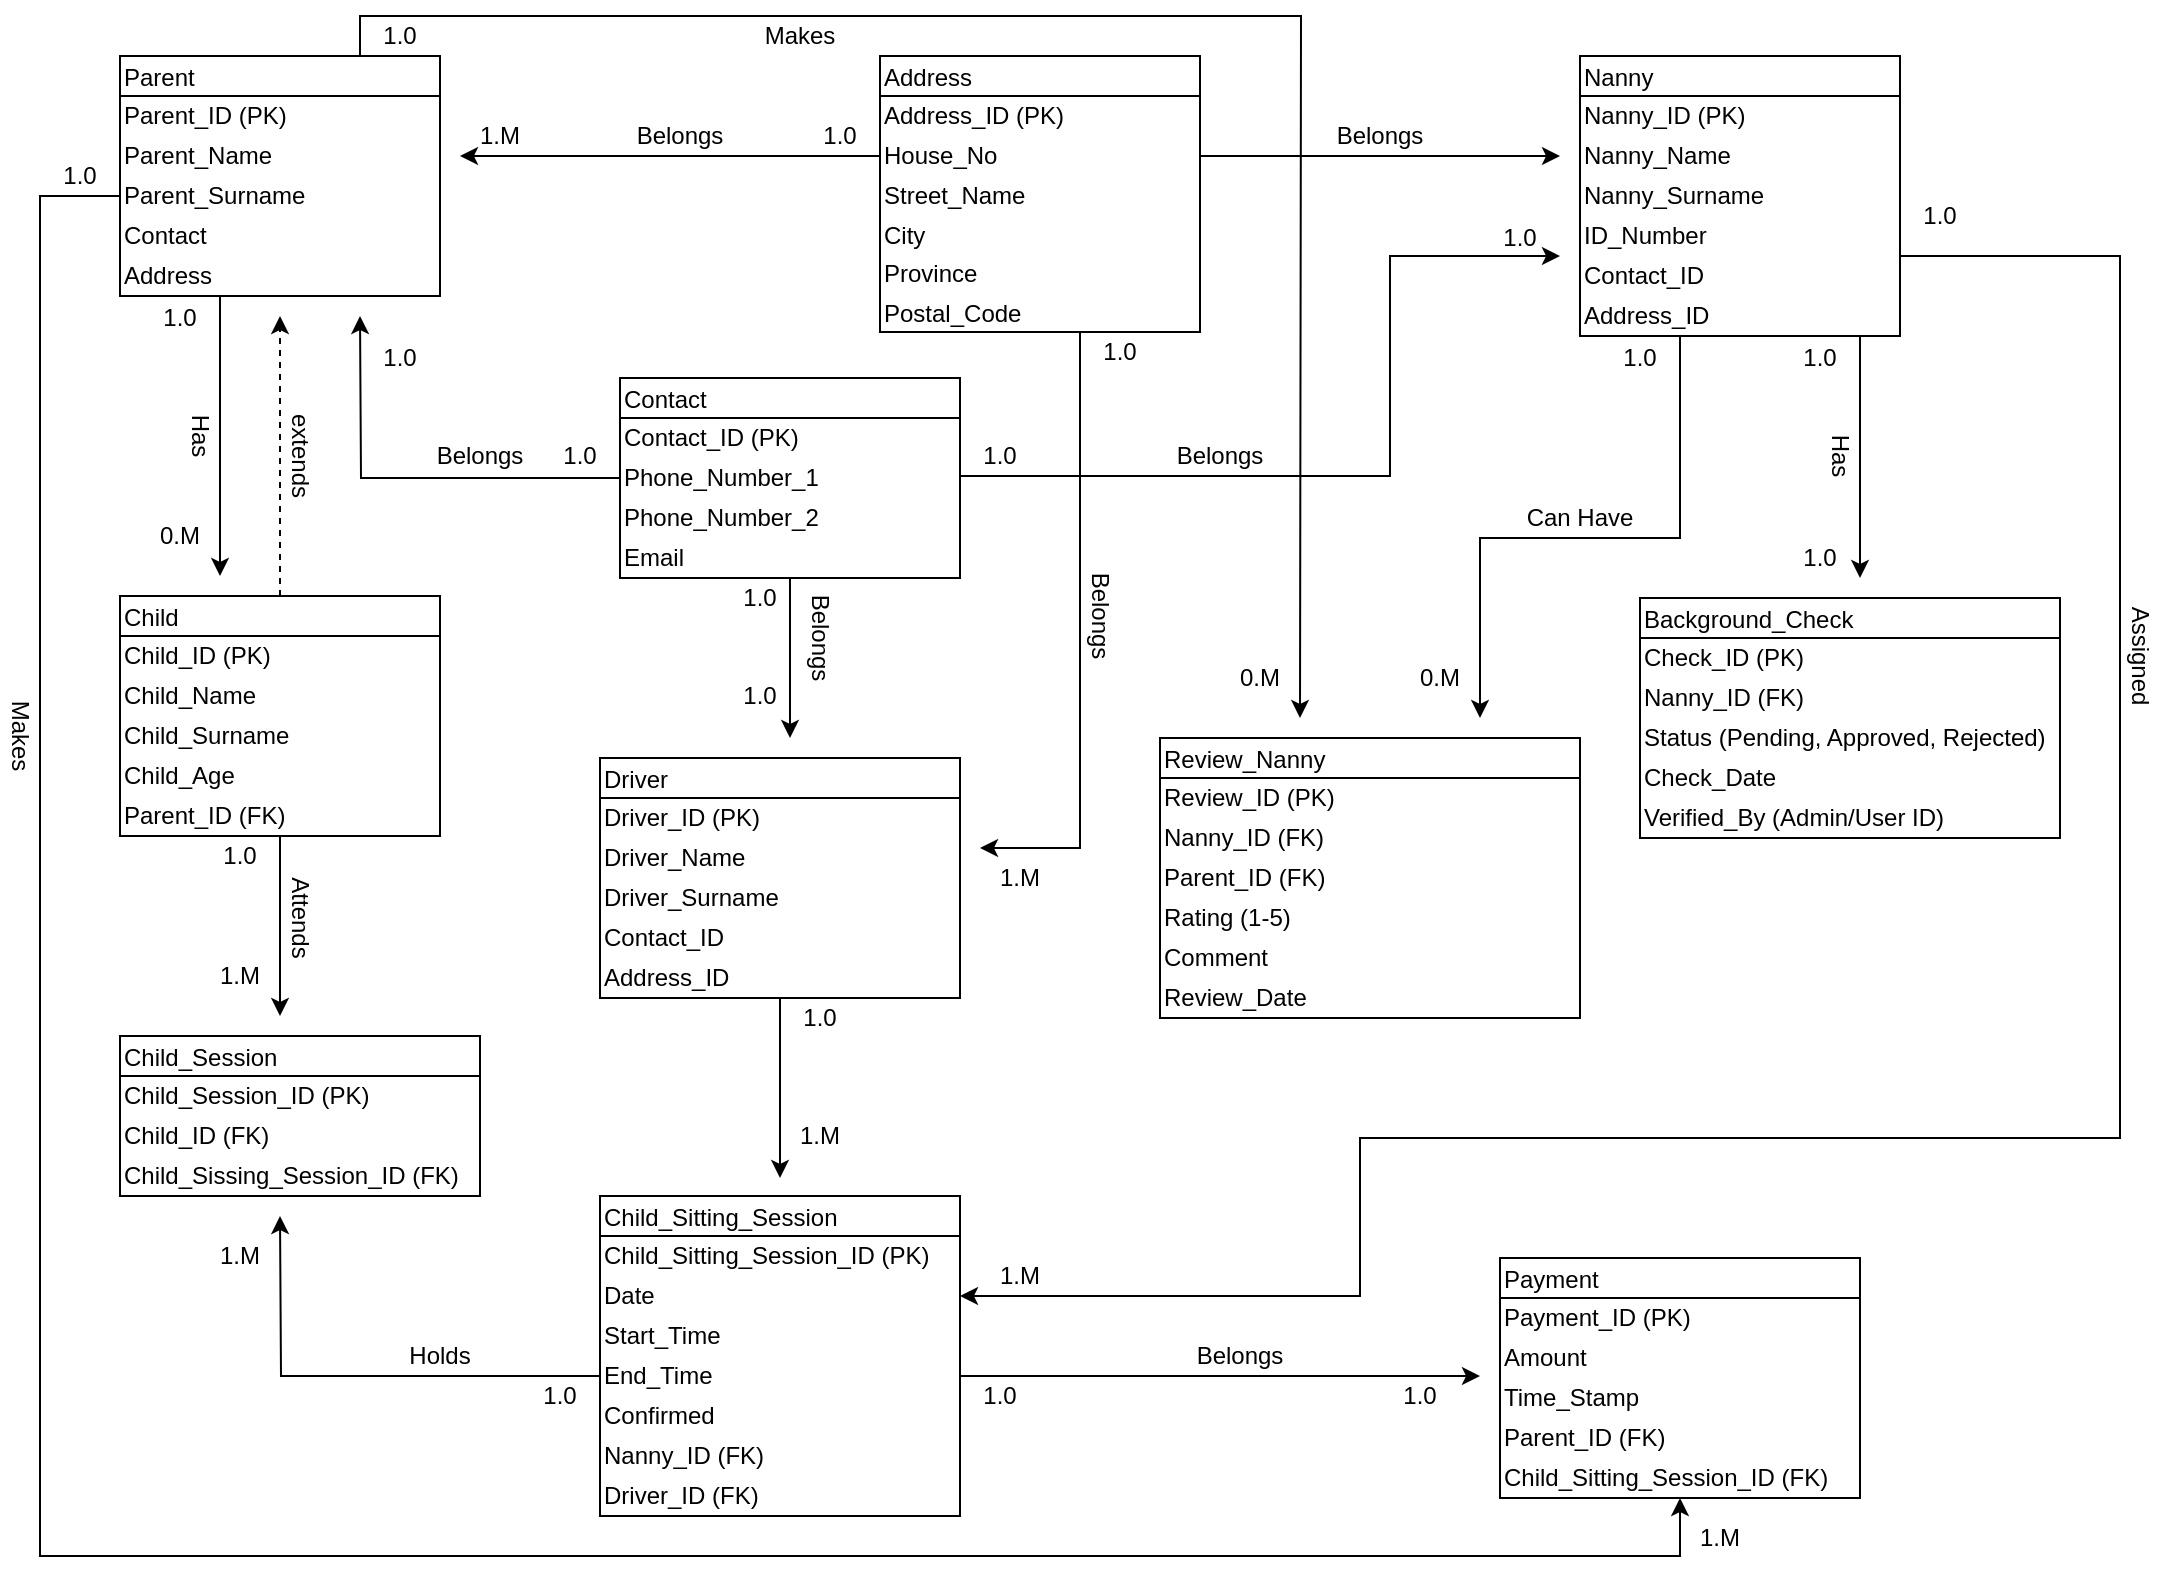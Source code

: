 <mxfile version="13.9.9" type="device"><diagram id="C5RBs43oDa-KdzZeNtuy" name="Page-1"><mxGraphModel dx="1570" dy="1087" grid="1" gridSize="10" guides="1" tooltips="1" connect="1" arrows="1" fold="1" page="1" pageScale="1" pageWidth="1169" pageHeight="827" math="0" shadow="0"><root><mxCell id="WIyWlLk6GJQsqaUBKTNV-0"/><mxCell id="WIyWlLk6GJQsqaUBKTNV-1" parent="WIyWlLk6GJQsqaUBKTNV-0"/><mxCell id="6DFi8lP4y3n4uJ8Cr6-T-66" style="edgeStyle=orthogonalEdgeStyle;rounded=0;orthogonalLoop=1;jettySize=auto;html=1;exitX=0.75;exitY=0;exitDx=0;exitDy=0;" edge="1" parent="WIyWlLk6GJQsqaUBKTNV-1" source="j99WAs15t3tC7GgLiTyO-1"><mxGeometry relative="1" as="geometry"><mxPoint x="680" y="370" as="targetPoint"/></mxGeometry></mxCell><mxCell id="j99WAs15t3tC7GgLiTyO-1" value="Parent" style="swimlane;fontStyle=0;childLayout=stackLayout;horizontal=1;startSize=20;fillColor=#ffffff;horizontalStack=0;resizeParent=1;resizeParentMax=0;resizeLast=0;collapsible=0;marginBottom=0;swimlaneFillColor=#ffffff;align=left;" parent="WIyWlLk6GJQsqaUBKTNV-1" vertex="1"><mxGeometry x="90" y="39" width="160" height="120" as="geometry"/></mxCell><mxCell id="j99WAs15t3tC7GgLiTyO-2" value="Parent_ID (PK)" style="text;html=1;strokeColor=none;fillColor=none;align=left;verticalAlign=middle;whiteSpace=wrap;rounded=0;" parent="j99WAs15t3tC7GgLiTyO-1" vertex="1"><mxGeometry y="20" width="160" height="20" as="geometry"/></mxCell><mxCell id="j99WAs15t3tC7GgLiTyO-3" value="Parent_Name" style="text;html=1;strokeColor=none;fillColor=none;align=left;verticalAlign=middle;whiteSpace=wrap;rounded=0;" parent="j99WAs15t3tC7GgLiTyO-1" vertex="1"><mxGeometry y="40" width="160" height="20" as="geometry"/></mxCell><mxCell id="j99WAs15t3tC7GgLiTyO-4" value="Parent_Surname" style="text;html=1;strokeColor=none;fillColor=none;align=left;verticalAlign=middle;whiteSpace=wrap;rounded=0;" parent="j99WAs15t3tC7GgLiTyO-1" vertex="1"><mxGeometry y="60" width="160" height="20" as="geometry"/></mxCell><mxCell id="j99WAs15t3tC7GgLiTyO-5" value="Contact" style="text;html=1;strokeColor=none;fillColor=none;align=left;verticalAlign=middle;whiteSpace=wrap;rounded=0;" parent="j99WAs15t3tC7GgLiTyO-1" vertex="1"><mxGeometry y="80" width="160" height="20" as="geometry"/></mxCell><mxCell id="j99WAs15t3tC7GgLiTyO-6" value="Address" style="text;html=1;strokeColor=none;fillColor=none;align=left;verticalAlign=middle;whiteSpace=wrap;rounded=0;" parent="j99WAs15t3tC7GgLiTyO-1" vertex="1"><mxGeometry y="100" width="160" height="20" as="geometry"/></mxCell><mxCell id="j99WAs15t3tC7GgLiTyO-77" style="edgeStyle=orthogonalEdgeStyle;rounded=0;orthogonalLoop=1;jettySize=auto;html=1;dashed=1;" parent="WIyWlLk6GJQsqaUBKTNV-1" source="j99WAs15t3tC7GgLiTyO-8" edge="1"><mxGeometry relative="1" as="geometry"><mxPoint x="170" y="169" as="targetPoint"/></mxGeometry></mxCell><mxCell id="j99WAs15t3tC7GgLiTyO-8" value="Child" style="swimlane;fontStyle=0;childLayout=stackLayout;horizontal=1;startSize=20;fillColor=#ffffff;horizontalStack=0;resizeParent=1;resizeParentMax=0;resizeLast=0;collapsible=0;marginBottom=0;swimlaneFillColor=#ffffff;align=left;" parent="WIyWlLk6GJQsqaUBKTNV-1" vertex="1"><mxGeometry x="90" y="309" width="160" height="120" as="geometry"/></mxCell><mxCell id="j99WAs15t3tC7GgLiTyO-9" value="Child_ID (PK)" style="text;html=1;strokeColor=none;fillColor=none;align=left;verticalAlign=middle;whiteSpace=wrap;rounded=0;" parent="j99WAs15t3tC7GgLiTyO-8" vertex="1"><mxGeometry y="20" width="160" height="20" as="geometry"/></mxCell><mxCell id="j99WAs15t3tC7GgLiTyO-10" value="Child_Name" style="text;html=1;strokeColor=none;fillColor=none;align=left;verticalAlign=middle;whiteSpace=wrap;rounded=0;" parent="j99WAs15t3tC7GgLiTyO-8" vertex="1"><mxGeometry y="40" width="160" height="20" as="geometry"/></mxCell><mxCell id="j99WAs15t3tC7GgLiTyO-11" value="Child_Surname" style="text;html=1;strokeColor=none;fillColor=none;align=left;verticalAlign=middle;whiteSpace=wrap;rounded=0;" parent="j99WAs15t3tC7GgLiTyO-8" vertex="1"><mxGeometry y="60" width="160" height="20" as="geometry"/></mxCell><mxCell id="j99WAs15t3tC7GgLiTyO-12" value="Child_Age" style="text;html=1;strokeColor=none;fillColor=none;align=left;verticalAlign=middle;whiteSpace=wrap;rounded=0;" parent="j99WAs15t3tC7GgLiTyO-8" vertex="1"><mxGeometry y="80" width="160" height="20" as="geometry"/></mxCell><mxCell id="j99WAs15t3tC7GgLiTyO-13" value="Parent_ID (FK)" style="text;html=1;strokeColor=none;fillColor=none;align=left;verticalAlign=middle;whiteSpace=wrap;rounded=0;" parent="j99WAs15t3tC7GgLiTyO-8" vertex="1"><mxGeometry y="100" width="160" height="20" as="geometry"/></mxCell><mxCell id="j99WAs15t3tC7GgLiTyO-35" value="Nanny" style="swimlane;fontStyle=0;childLayout=stackLayout;horizontal=1;startSize=20;fillColor=#ffffff;horizontalStack=0;resizeParent=1;resizeParentMax=0;resizeLast=0;collapsible=0;marginBottom=0;swimlaneFillColor=#ffffff;align=left;" parent="WIyWlLk6GJQsqaUBKTNV-1" vertex="1"><mxGeometry x="820" y="39" width="160" height="140" as="geometry"/></mxCell><mxCell id="j99WAs15t3tC7GgLiTyO-36" value="Nanny_ID (PK)" style="text;html=1;strokeColor=none;fillColor=none;align=left;verticalAlign=middle;whiteSpace=wrap;rounded=0;" parent="j99WAs15t3tC7GgLiTyO-35" vertex="1"><mxGeometry y="20" width="160" height="20" as="geometry"/></mxCell><mxCell id="j99WAs15t3tC7GgLiTyO-37" value="Nanny_Name" style="text;html=1;strokeColor=none;fillColor=none;align=left;verticalAlign=middle;whiteSpace=wrap;rounded=0;" parent="j99WAs15t3tC7GgLiTyO-35" vertex="1"><mxGeometry y="40" width="160" height="20" as="geometry"/></mxCell><mxCell id="j99WAs15t3tC7GgLiTyO-38" value="Nanny_Surname" style="text;html=1;strokeColor=none;fillColor=none;align=left;verticalAlign=middle;whiteSpace=wrap;rounded=0;" parent="j99WAs15t3tC7GgLiTyO-35" vertex="1"><mxGeometry y="60" width="160" height="20" as="geometry"/></mxCell><mxCell id="j99WAs15t3tC7GgLiTyO-40" value="ID_Number" style="text;html=1;strokeColor=none;fillColor=none;align=left;verticalAlign=middle;whiteSpace=wrap;rounded=0;" parent="j99WAs15t3tC7GgLiTyO-35" vertex="1"><mxGeometry y="80" width="160" height="20" as="geometry"/></mxCell><mxCell id="j99WAs15t3tC7GgLiTyO-39" value="Contact_ID" style="text;html=1;strokeColor=none;fillColor=none;align=left;verticalAlign=middle;whiteSpace=wrap;rounded=0;" parent="j99WAs15t3tC7GgLiTyO-35" vertex="1"><mxGeometry y="100" width="160" height="20" as="geometry"/></mxCell><mxCell id="6DFi8lP4y3n4uJ8Cr6-T-57" value="Address_ID" style="text;html=1;strokeColor=none;fillColor=none;align=left;verticalAlign=middle;whiteSpace=wrap;rounded=0;" vertex="1" parent="j99WAs15t3tC7GgLiTyO-35"><mxGeometry y="120" width="160" height="20" as="geometry"/></mxCell><mxCell id="j99WAs15t3tC7GgLiTyO-48" value="Driver" style="swimlane;fontStyle=0;childLayout=stackLayout;horizontal=1;startSize=20;fillColor=#ffffff;horizontalStack=0;resizeParent=1;resizeParentMax=0;resizeLast=0;collapsible=0;marginBottom=0;swimlaneFillColor=#ffffff;align=left;" parent="WIyWlLk6GJQsqaUBKTNV-1" vertex="1"><mxGeometry x="330" y="390" width="180" height="120" as="geometry"/></mxCell><mxCell id="j99WAs15t3tC7GgLiTyO-49" value="Driver_ID (PK)" style="text;html=1;strokeColor=none;fillColor=none;align=left;verticalAlign=middle;whiteSpace=wrap;rounded=0;" parent="j99WAs15t3tC7GgLiTyO-48" vertex="1"><mxGeometry y="20" width="180" height="20" as="geometry"/></mxCell><mxCell id="j99WAs15t3tC7GgLiTyO-50" value="Driver_Name" style="text;html=1;strokeColor=none;fillColor=none;align=left;verticalAlign=middle;whiteSpace=wrap;rounded=0;" parent="j99WAs15t3tC7GgLiTyO-48" vertex="1"><mxGeometry y="40" width="180" height="20" as="geometry"/></mxCell><mxCell id="j99WAs15t3tC7GgLiTyO-51" value="Driver_Surname" style="text;html=1;strokeColor=none;fillColor=none;align=left;verticalAlign=middle;whiteSpace=wrap;rounded=0;" parent="j99WAs15t3tC7GgLiTyO-48" vertex="1"><mxGeometry y="60" width="180" height="20" as="geometry"/></mxCell><mxCell id="j99WAs15t3tC7GgLiTyO-52" value="Contact_ID" style="text;html=1;strokeColor=none;fillColor=none;align=left;verticalAlign=middle;whiteSpace=wrap;rounded=0;" parent="j99WAs15t3tC7GgLiTyO-48" vertex="1"><mxGeometry y="80" width="180" height="20" as="geometry"/></mxCell><mxCell id="j99WAs15t3tC7GgLiTyO-53" value="Address_ID" style="text;html=1;strokeColor=none;fillColor=none;align=left;verticalAlign=middle;whiteSpace=wrap;rounded=0;" parent="j99WAs15t3tC7GgLiTyO-48" vertex="1"><mxGeometry y="100" width="180" height="20" as="geometry"/></mxCell><mxCell id="j99WAs15t3tC7GgLiTyO-60" value="Child_Sitting_Session" style="swimlane;fontStyle=0;childLayout=stackLayout;horizontal=1;startSize=20;fillColor=#ffffff;horizontalStack=0;resizeParent=1;resizeParentMax=0;resizeLast=0;collapsible=0;marginBottom=0;swimlaneFillColor=#ffffff;align=left;" parent="WIyWlLk6GJQsqaUBKTNV-1" vertex="1"><mxGeometry x="330" y="609" width="180" height="160" as="geometry"/></mxCell><mxCell id="j99WAs15t3tC7GgLiTyO-61" value="Child_Sitting_Session_ID (PK)" style="text;html=1;strokeColor=none;fillColor=none;align=left;verticalAlign=middle;whiteSpace=wrap;rounded=0;" parent="j99WAs15t3tC7GgLiTyO-60" vertex="1"><mxGeometry y="20" width="180" height="20" as="geometry"/></mxCell><mxCell id="j99WAs15t3tC7GgLiTyO-62" value="Date" style="text;html=1;strokeColor=none;fillColor=none;align=left;verticalAlign=middle;whiteSpace=wrap;rounded=0;" parent="j99WAs15t3tC7GgLiTyO-60" vertex="1"><mxGeometry y="40" width="180" height="20" as="geometry"/></mxCell><mxCell id="j99WAs15t3tC7GgLiTyO-64" value="Start_Time" style="text;html=1;strokeColor=none;fillColor=none;align=left;verticalAlign=middle;whiteSpace=wrap;rounded=0;" parent="j99WAs15t3tC7GgLiTyO-60" vertex="1"><mxGeometry y="60" width="180" height="20" as="geometry"/></mxCell><mxCell id="j99WAs15t3tC7GgLiTyO-65" value="End_Time" style="text;html=1;strokeColor=none;fillColor=none;align=left;verticalAlign=middle;whiteSpace=wrap;rounded=0;" parent="j99WAs15t3tC7GgLiTyO-60" vertex="1"><mxGeometry y="80" width="180" height="20" as="geometry"/></mxCell><mxCell id="j99WAs15t3tC7GgLiTyO-63" value="Confirmed" style="text;html=1;strokeColor=none;fillColor=none;align=left;verticalAlign=middle;whiteSpace=wrap;rounded=0;" parent="j99WAs15t3tC7GgLiTyO-60" vertex="1"><mxGeometry y="100" width="180" height="20" as="geometry"/></mxCell><mxCell id="j99WAs15t3tC7GgLiTyO-66" value="Nanny_ID (FK)" style="text;html=1;strokeColor=none;fillColor=none;align=left;verticalAlign=middle;whiteSpace=wrap;rounded=0;" parent="j99WAs15t3tC7GgLiTyO-60" vertex="1"><mxGeometry y="120" width="180" height="20" as="geometry"/></mxCell><mxCell id="j99WAs15t3tC7GgLiTyO-67" value="Driver_ID (FK)" style="text;html=1;strokeColor=none;fillColor=none;align=left;verticalAlign=middle;whiteSpace=wrap;rounded=0;" parent="j99WAs15t3tC7GgLiTyO-60" vertex="1"><mxGeometry y="140" width="180" height="20" as="geometry"/></mxCell><mxCell id="j99WAs15t3tC7GgLiTyO-68" value="Payment" style="swimlane;fontStyle=0;childLayout=stackLayout;horizontal=1;startSize=20;fillColor=#ffffff;horizontalStack=0;resizeParent=1;resizeParentMax=0;resizeLast=0;collapsible=0;marginBottom=0;swimlaneFillColor=#ffffff;align=left;" parent="WIyWlLk6GJQsqaUBKTNV-1" vertex="1"><mxGeometry x="780" y="640" width="180" height="120" as="geometry"/></mxCell><mxCell id="j99WAs15t3tC7GgLiTyO-69" value="Payment_ID (PK)" style="text;html=1;strokeColor=none;fillColor=none;align=left;verticalAlign=middle;whiteSpace=wrap;rounded=0;" parent="j99WAs15t3tC7GgLiTyO-68" vertex="1"><mxGeometry y="20" width="180" height="20" as="geometry"/></mxCell><mxCell id="j99WAs15t3tC7GgLiTyO-70" value="Amount" style="text;html=1;strokeColor=none;fillColor=none;align=left;verticalAlign=middle;whiteSpace=wrap;rounded=0;" parent="j99WAs15t3tC7GgLiTyO-68" vertex="1"><mxGeometry y="40" width="180" height="20" as="geometry"/></mxCell><mxCell id="j99WAs15t3tC7GgLiTyO-71" value="Time_Stamp" style="text;html=1;strokeColor=none;fillColor=none;align=left;verticalAlign=middle;whiteSpace=wrap;rounded=0;" parent="j99WAs15t3tC7GgLiTyO-68" vertex="1"><mxGeometry y="60" width="180" height="20" as="geometry"/></mxCell><mxCell id="j99WAs15t3tC7GgLiTyO-72" value="Parent_ID (FK)" style="text;html=1;strokeColor=none;fillColor=none;align=left;verticalAlign=middle;whiteSpace=wrap;rounded=0;" parent="j99WAs15t3tC7GgLiTyO-68" vertex="1"><mxGeometry y="80" width="180" height="20" as="geometry"/></mxCell><mxCell id="j99WAs15t3tC7GgLiTyO-73" value="Child_Sitting_Session_ID (FK)" style="text;html=1;strokeColor=none;fillColor=none;align=left;verticalAlign=middle;whiteSpace=wrap;rounded=0;" parent="j99WAs15t3tC7GgLiTyO-68" vertex="1"><mxGeometry y="100" width="180" height="20" as="geometry"/></mxCell><mxCell id="j99WAs15t3tC7GgLiTyO-81" style="edgeStyle=orthogonalEdgeStyle;rounded=0;orthogonalLoop=1;jettySize=auto;html=1;entryX=0.5;entryY=1;entryDx=0;entryDy=0;exitX=0;exitY=0;exitDx=0;exitDy=0;" parent="WIyWlLk6GJQsqaUBKTNV-1" source="j99WAs15t3tC7GgLiTyO-4" target="j99WAs15t3tC7GgLiTyO-73" edge="1"><mxGeometry relative="1" as="geometry"><mxPoint x="20" y="789" as="targetPoint"/><mxPoint x="50" y="89" as="sourcePoint"/><Array as="points"><mxPoint x="90" y="109"/><mxPoint x="50" y="109"/><mxPoint x="50" y="789"/><mxPoint x="870" y="789"/></Array></mxGeometry></mxCell><mxCell id="j99WAs15t3tC7GgLiTyO-93" style="edgeStyle=orthogonalEdgeStyle;rounded=0;orthogonalLoop=1;jettySize=auto;html=1;" parent="WIyWlLk6GJQsqaUBKTNV-1" source="j99WAs15t3tC7GgLiTyO-65" edge="1"><mxGeometry relative="1" as="geometry"><mxPoint x="770" y="699" as="targetPoint"/></mxGeometry></mxCell><mxCell id="j99WAs15t3tC7GgLiTyO-96" style="edgeStyle=orthogonalEdgeStyle;rounded=0;orthogonalLoop=1;jettySize=auto;html=1;" parent="WIyWlLk6GJQsqaUBKTNV-1" source="j99WAs15t3tC7GgLiTyO-6" edge="1"><mxGeometry relative="1" as="geometry"><mxPoint x="140" y="299" as="targetPoint"/><Array as="points"><mxPoint x="140" y="299"/></Array></mxGeometry></mxCell><mxCell id="j99WAs15t3tC7GgLiTyO-97" value="1.0" style="text;html=1;strokeColor=none;fillColor=none;align=center;verticalAlign=middle;whiteSpace=wrap;rounded=0;" parent="WIyWlLk6GJQsqaUBKTNV-1" vertex="1"><mxGeometry x="100" y="160" width="40" height="20" as="geometry"/></mxCell><mxCell id="j99WAs15t3tC7GgLiTyO-98" value="0.M" style="text;html=1;strokeColor=none;fillColor=none;align=center;verticalAlign=middle;whiteSpace=wrap;rounded=0;" parent="WIyWlLk6GJQsqaUBKTNV-1" vertex="1"><mxGeometry x="100" y="269" width="40" height="20" as="geometry"/></mxCell><mxCell id="j99WAs15t3tC7GgLiTyO-111" value="1.0" style="text;html=1;strokeColor=none;fillColor=none;align=center;verticalAlign=middle;whiteSpace=wrap;rounded=0;" parent="WIyWlLk6GJQsqaUBKTNV-1" vertex="1"><mxGeometry x="420" y="510" width="40" height="20" as="geometry"/></mxCell><mxCell id="j99WAs15t3tC7GgLiTyO-112" value="1.M" style="text;html=1;strokeColor=none;fillColor=none;align=center;verticalAlign=middle;whiteSpace=wrap;rounded=0;" parent="WIyWlLk6GJQsqaUBKTNV-1" vertex="1"><mxGeometry x="420" y="569" width="40" height="20" as="geometry"/></mxCell><mxCell id="j99WAs15t3tC7GgLiTyO-113" style="edgeStyle=orthogonalEdgeStyle;rounded=0;orthogonalLoop=1;jettySize=auto;html=1;entryX=1;entryY=0.5;entryDx=0;entryDy=0;" parent="WIyWlLk6GJQsqaUBKTNV-1" source="j99WAs15t3tC7GgLiTyO-39" target="j99WAs15t3tC7GgLiTyO-62" edge="1"><mxGeometry relative="1" as="geometry"><Array as="points"><mxPoint x="1090" y="139"/><mxPoint x="1090" y="580"/><mxPoint x="710" y="580"/><mxPoint x="710" y="659"/></Array></mxGeometry></mxCell><mxCell id="j99WAs15t3tC7GgLiTyO-114" value="1.M" style="text;html=1;strokeColor=none;fillColor=none;align=center;verticalAlign=middle;whiteSpace=wrap;rounded=0;" parent="WIyWlLk6GJQsqaUBKTNV-1" vertex="1"><mxGeometry x="520" y="639" width="40" height="20" as="geometry"/></mxCell><mxCell id="j99WAs15t3tC7GgLiTyO-115" value="1.0" style="text;html=1;strokeColor=none;fillColor=none;align=center;verticalAlign=middle;whiteSpace=wrap;rounded=0;" parent="WIyWlLk6GJQsqaUBKTNV-1" vertex="1"><mxGeometry x="980" y="109" width="40" height="20" as="geometry"/></mxCell><mxCell id="j99WAs15t3tC7GgLiTyO-120" value="1.0" style="text;html=1;strokeColor=none;fillColor=none;align=center;verticalAlign=middle;whiteSpace=wrap;rounded=0;" parent="WIyWlLk6GJQsqaUBKTNV-1" vertex="1"><mxGeometry x="50" y="89" width="40" height="20" as="geometry"/></mxCell><mxCell id="j99WAs15t3tC7GgLiTyO-121" value="1.M" style="text;html=1;strokeColor=none;fillColor=none;align=center;verticalAlign=middle;whiteSpace=wrap;rounded=0;" parent="WIyWlLk6GJQsqaUBKTNV-1" vertex="1"><mxGeometry x="870" y="770" width="40" height="20" as="geometry"/></mxCell><mxCell id="j99WAs15t3tC7GgLiTyO-122" value="1.0" style="text;html=1;strokeColor=none;fillColor=none;align=center;verticalAlign=middle;whiteSpace=wrap;rounded=0;" parent="WIyWlLk6GJQsqaUBKTNV-1" vertex="1"><mxGeometry x="510" y="699" width="40" height="20" as="geometry"/></mxCell><mxCell id="j99WAs15t3tC7GgLiTyO-123" value="1.0" style="text;html=1;strokeColor=none;fillColor=none;align=center;verticalAlign=middle;whiteSpace=wrap;rounded=0;" parent="WIyWlLk6GJQsqaUBKTNV-1" vertex="1"><mxGeometry x="720" y="699" width="40" height="20" as="geometry"/></mxCell><mxCell id="j99WAs15t3tC7GgLiTyO-124" value="Makes" style="text;html=1;strokeColor=none;fillColor=none;align=center;verticalAlign=middle;whiteSpace=wrap;rounded=0;rotation=90;" parent="WIyWlLk6GJQsqaUBKTNV-1" vertex="1"><mxGeometry x="20" y="369" width="40" height="20" as="geometry"/></mxCell><mxCell id="j99WAs15t3tC7GgLiTyO-126" value="Has" style="text;html=1;strokeColor=none;fillColor=none;align=center;verticalAlign=middle;whiteSpace=wrap;rounded=0;rotation=90;" parent="WIyWlLk6GJQsqaUBKTNV-1" vertex="1"><mxGeometry x="110" y="219" width="40" height="20" as="geometry"/></mxCell><mxCell id="j99WAs15t3tC7GgLiTyO-127" value="extends" style="text;html=1;strokeColor=none;fillColor=none;align=center;verticalAlign=middle;whiteSpace=wrap;rounded=0;rotation=90;" parent="WIyWlLk6GJQsqaUBKTNV-1" vertex="1"><mxGeometry x="160" y="229" width="40" height="20" as="geometry"/></mxCell><mxCell id="j99WAs15t3tC7GgLiTyO-128" value="Belongs" style="text;html=1;strokeColor=none;fillColor=none;align=center;verticalAlign=middle;whiteSpace=wrap;rounded=0;rotation=0;" parent="WIyWlLk6GJQsqaUBKTNV-1" vertex="1"><mxGeometry x="620" y="679" width="60" height="20" as="geometry"/></mxCell><mxCell id="j99WAs15t3tC7GgLiTyO-129" value="Assigned" style="text;html=1;strokeColor=none;fillColor=none;align=center;verticalAlign=middle;whiteSpace=wrap;rounded=0;rotation=90;" parent="WIyWlLk6GJQsqaUBKTNV-1" vertex="1"><mxGeometry x="1070" y="329" width="60" height="20" as="geometry"/></mxCell><mxCell id="j99WAs15t3tC7GgLiTyO-130" value="Attends" style="text;html=1;strokeColor=none;fillColor=none;align=center;verticalAlign=middle;whiteSpace=wrap;rounded=0;rotation=90;" parent="WIyWlLk6GJQsqaUBKTNV-1" vertex="1"><mxGeometry x="150" y="460" width="60" height="20" as="geometry"/></mxCell><mxCell id="6DFi8lP4y3n4uJ8Cr6-T-0" value="Address" style="swimlane;fontStyle=0;childLayout=stackLayout;horizontal=1;startSize=20;fillColor=#ffffff;horizontalStack=0;resizeParent=1;resizeParentMax=0;resizeLast=0;collapsible=0;marginBottom=0;swimlaneFillColor=#ffffff;align=left;" vertex="1" parent="WIyWlLk6GJQsqaUBKTNV-1"><mxGeometry x="470" y="39" width="160" height="138" as="geometry"/></mxCell><mxCell id="6DFi8lP4y3n4uJ8Cr6-T-1" value="Address_ID (PK)" style="text;html=1;strokeColor=none;fillColor=none;align=left;verticalAlign=middle;whiteSpace=wrap;rounded=0;" vertex="1" parent="6DFi8lP4y3n4uJ8Cr6-T-0"><mxGeometry y="20" width="160" height="20" as="geometry"/></mxCell><mxCell id="6DFi8lP4y3n4uJ8Cr6-T-2" value="House_No" style="text;html=1;strokeColor=none;fillColor=none;align=left;verticalAlign=middle;whiteSpace=wrap;rounded=0;" vertex="1" parent="6DFi8lP4y3n4uJ8Cr6-T-0"><mxGeometry y="40" width="160" height="20" as="geometry"/></mxCell><mxCell id="6DFi8lP4y3n4uJ8Cr6-T-3" value="Street_Name" style="text;html=1;strokeColor=none;fillColor=none;align=left;verticalAlign=middle;whiteSpace=wrap;rounded=0;" vertex="1" parent="6DFi8lP4y3n4uJ8Cr6-T-0"><mxGeometry y="60" width="160" height="20" as="geometry"/></mxCell><mxCell id="6DFi8lP4y3n4uJ8Cr6-T-4" value="City" style="text;html=1;strokeColor=none;fillColor=none;align=left;verticalAlign=middle;whiteSpace=wrap;rounded=0;" vertex="1" parent="6DFi8lP4y3n4uJ8Cr6-T-0"><mxGeometry y="80" width="160" height="19" as="geometry"/></mxCell><mxCell id="6DFi8lP4y3n4uJ8Cr6-T-5" value="Province" style="text;html=1;strokeColor=none;fillColor=none;align=left;verticalAlign=middle;whiteSpace=wrap;rounded=0;" vertex="1" parent="6DFi8lP4y3n4uJ8Cr6-T-0"><mxGeometry y="99" width="160" height="20" as="geometry"/></mxCell><mxCell id="6DFi8lP4y3n4uJ8Cr6-T-103" value="Postal_Code" style="text;html=1;strokeColor=none;fillColor=none;align=left;verticalAlign=middle;whiteSpace=wrap;rounded=0;" vertex="1" parent="6DFi8lP4y3n4uJ8Cr6-T-0"><mxGeometry y="119" width="160" height="19" as="geometry"/></mxCell><mxCell id="6DFi8lP4y3n4uJ8Cr6-T-32" style="edgeStyle=orthogonalEdgeStyle;rounded=0;orthogonalLoop=1;jettySize=auto;html=1;" edge="1" parent="WIyWlLk6GJQsqaUBKTNV-1" source="6DFi8lP4y3n4uJ8Cr6-T-6"><mxGeometry relative="1" as="geometry"><mxPoint x="810" y="139" as="targetPoint"/><Array as="points"><mxPoint x="725" y="249"/><mxPoint x="725" y="139"/></Array></mxGeometry></mxCell><mxCell id="6DFi8lP4y3n4uJ8Cr6-T-50" style="edgeStyle=orthogonalEdgeStyle;rounded=0;orthogonalLoop=1;jettySize=auto;html=1;" edge="1" parent="WIyWlLk6GJQsqaUBKTNV-1" source="6DFi8lP4y3n4uJ8Cr6-T-6"><mxGeometry relative="1" as="geometry"><mxPoint x="210" y="169" as="targetPoint"/></mxGeometry></mxCell><mxCell id="6DFi8lP4y3n4uJ8Cr6-T-6" value="Contact" style="swimlane;fontStyle=0;childLayout=stackLayout;horizontal=1;startSize=20;fillColor=#ffffff;horizontalStack=0;resizeParent=1;resizeParentMax=0;resizeLast=0;collapsible=0;marginBottom=0;swimlaneFillColor=#ffffff;align=left;" vertex="1" parent="WIyWlLk6GJQsqaUBKTNV-1"><mxGeometry x="340" y="200" width="170" height="100" as="geometry"/></mxCell><mxCell id="6DFi8lP4y3n4uJ8Cr6-T-7" value="Contact_ID (PK)" style="text;html=1;strokeColor=none;fillColor=none;align=left;verticalAlign=middle;whiteSpace=wrap;rounded=0;" vertex="1" parent="6DFi8lP4y3n4uJ8Cr6-T-6"><mxGeometry y="20" width="170" height="20" as="geometry"/></mxCell><mxCell id="6DFi8lP4y3n4uJ8Cr6-T-8" value="Phone_Number_1" style="text;html=1;strokeColor=none;fillColor=none;align=left;verticalAlign=middle;whiteSpace=wrap;rounded=0;" vertex="1" parent="6DFi8lP4y3n4uJ8Cr6-T-6"><mxGeometry y="40" width="170" height="20" as="geometry"/></mxCell><mxCell id="6DFi8lP4y3n4uJ8Cr6-T-9" value="Phone_Number_2" style="text;html=1;strokeColor=none;fillColor=none;align=left;verticalAlign=middle;whiteSpace=wrap;rounded=0;" vertex="1" parent="6DFi8lP4y3n4uJ8Cr6-T-6"><mxGeometry y="60" width="170" height="20" as="geometry"/></mxCell><mxCell id="6DFi8lP4y3n4uJ8Cr6-T-10" value="Email" style="text;html=1;strokeColor=none;fillColor=none;align=left;verticalAlign=middle;whiteSpace=wrap;rounded=0;" vertex="1" parent="6DFi8lP4y3n4uJ8Cr6-T-6"><mxGeometry y="80" width="170" height="20" as="geometry"/></mxCell><mxCell id="6DFi8lP4y3n4uJ8Cr6-T-12" value="Child_Session" style="swimlane;fontStyle=0;childLayout=stackLayout;horizontal=1;startSize=20;fillColor=#ffffff;horizontalStack=0;resizeParent=1;resizeParentMax=0;resizeLast=0;collapsible=0;marginBottom=0;swimlaneFillColor=#ffffff;align=left;" vertex="1" parent="WIyWlLk6GJQsqaUBKTNV-1"><mxGeometry x="90" y="529" width="180" height="80" as="geometry"/></mxCell><mxCell id="6DFi8lP4y3n4uJ8Cr6-T-13" value="Child_Session_ID (PK)" style="text;html=1;strokeColor=none;fillColor=none;align=left;verticalAlign=middle;whiteSpace=wrap;rounded=0;" vertex="1" parent="6DFi8lP4y3n4uJ8Cr6-T-12"><mxGeometry y="20" width="180" height="20" as="geometry"/></mxCell><mxCell id="6DFi8lP4y3n4uJ8Cr6-T-14" value="Child_ID (FK)" style="text;html=1;strokeColor=none;fillColor=none;align=left;verticalAlign=middle;whiteSpace=wrap;rounded=0;" vertex="1" parent="6DFi8lP4y3n4uJ8Cr6-T-12"><mxGeometry y="40" width="180" height="20" as="geometry"/></mxCell><mxCell id="6DFi8lP4y3n4uJ8Cr6-T-15" value="Child_Sissing_Session_ID (FK)" style="text;html=1;strokeColor=none;fillColor=none;align=left;verticalAlign=middle;whiteSpace=wrap;rounded=0;" vertex="1" parent="6DFi8lP4y3n4uJ8Cr6-T-12"><mxGeometry y="60" width="180" height="20" as="geometry"/></mxCell><mxCell id="6DFi8lP4y3n4uJ8Cr6-T-18" style="edgeStyle=orthogonalEdgeStyle;rounded=0;orthogonalLoop=1;jettySize=auto;html=1;" edge="1" parent="WIyWlLk6GJQsqaUBKTNV-1" source="j99WAs15t3tC7GgLiTyO-65"><mxGeometry relative="1" as="geometry"><mxPoint x="170" y="619" as="targetPoint"/></mxGeometry></mxCell><mxCell id="6DFi8lP4y3n4uJ8Cr6-T-19" style="edgeStyle=orthogonalEdgeStyle;rounded=0;orthogonalLoop=1;jettySize=auto;html=1;" edge="1" parent="WIyWlLk6GJQsqaUBKTNV-1" source="j99WAs15t3tC7GgLiTyO-13"><mxGeometry relative="1" as="geometry"><mxPoint x="170" y="519" as="targetPoint"/></mxGeometry></mxCell><mxCell id="6DFi8lP4y3n4uJ8Cr6-T-23" value="1.M" style="text;html=1;strokeColor=none;fillColor=none;align=center;verticalAlign=middle;whiteSpace=wrap;rounded=0;" vertex="1" parent="WIyWlLk6GJQsqaUBKTNV-1"><mxGeometry x="130" y="489" width="40" height="20" as="geometry"/></mxCell><mxCell id="6DFi8lP4y3n4uJ8Cr6-T-24" value="1.0" style="text;html=1;strokeColor=none;fillColor=none;align=center;verticalAlign=middle;whiteSpace=wrap;rounded=0;" vertex="1" parent="WIyWlLk6GJQsqaUBKTNV-1"><mxGeometry x="130" y="429" width="40" height="20" as="geometry"/></mxCell><mxCell id="6DFi8lP4y3n4uJ8Cr6-T-25" value="1.M" style="text;html=1;strokeColor=none;fillColor=none;align=center;verticalAlign=middle;whiteSpace=wrap;rounded=0;" vertex="1" parent="WIyWlLk6GJQsqaUBKTNV-1"><mxGeometry x="130" y="629" width="40" height="20" as="geometry"/></mxCell><mxCell id="6DFi8lP4y3n4uJ8Cr6-T-26" value="1.0" style="text;html=1;strokeColor=none;fillColor=none;align=center;verticalAlign=middle;whiteSpace=wrap;rounded=0;" vertex="1" parent="WIyWlLk6GJQsqaUBKTNV-1"><mxGeometry x="290" y="699" width="40" height="20" as="geometry"/></mxCell><mxCell id="6DFi8lP4y3n4uJ8Cr6-T-33" style="edgeStyle=orthogonalEdgeStyle;rounded=0;orthogonalLoop=1;jettySize=auto;html=1;" edge="1" parent="WIyWlLk6GJQsqaUBKTNV-1" source="6DFi8lP4y3n4uJ8Cr6-T-2"><mxGeometry relative="1" as="geometry"><mxPoint x="260" y="89" as="targetPoint"/><Array as="points"><mxPoint x="380" y="89"/><mxPoint x="380" y="89"/></Array></mxGeometry></mxCell><mxCell id="6DFi8lP4y3n4uJ8Cr6-T-35" style="edgeStyle=orthogonalEdgeStyle;rounded=0;orthogonalLoop=1;jettySize=auto;html=1;" edge="1" parent="WIyWlLk6GJQsqaUBKTNV-1" source="6DFi8lP4y3n4uJ8Cr6-T-2"><mxGeometry relative="1" as="geometry"><mxPoint x="810" y="89" as="targetPoint"/></mxGeometry></mxCell><mxCell id="6DFi8lP4y3n4uJ8Cr6-T-44" value="Background_Check" style="swimlane;fontStyle=0;childLayout=stackLayout;horizontal=1;startSize=20;fillColor=#ffffff;horizontalStack=0;resizeParent=1;resizeParentMax=0;resizeLast=0;collapsible=0;marginBottom=0;swimlaneFillColor=#ffffff;align=left;" vertex="1" parent="WIyWlLk6GJQsqaUBKTNV-1"><mxGeometry x="850" y="310" width="210" height="120" as="geometry"/></mxCell><mxCell id="6DFi8lP4y3n4uJ8Cr6-T-45" value="Check_ID (PK)" style="text;html=1;strokeColor=none;fillColor=none;align=left;verticalAlign=middle;whiteSpace=wrap;rounded=0;" vertex="1" parent="6DFi8lP4y3n4uJ8Cr6-T-44"><mxGeometry y="20" width="210" height="20" as="geometry"/></mxCell><mxCell id="6DFi8lP4y3n4uJ8Cr6-T-46" value="Nanny_ID (FK)" style="text;html=1;strokeColor=none;fillColor=none;align=left;verticalAlign=middle;whiteSpace=wrap;rounded=0;" vertex="1" parent="6DFi8lP4y3n4uJ8Cr6-T-44"><mxGeometry y="40" width="210" height="20" as="geometry"/></mxCell><mxCell id="6DFi8lP4y3n4uJ8Cr6-T-47" value="Status (Pending, Approved, Rejected)" style="text;html=1;strokeColor=none;fillColor=none;align=left;verticalAlign=middle;whiteSpace=wrap;rounded=0;" vertex="1" parent="6DFi8lP4y3n4uJ8Cr6-T-44"><mxGeometry y="60" width="210" height="20" as="geometry"/></mxCell><mxCell id="6DFi8lP4y3n4uJ8Cr6-T-48" value="Check_Date" style="text;html=1;strokeColor=none;fillColor=none;align=left;verticalAlign=middle;whiteSpace=wrap;rounded=0;" vertex="1" parent="6DFi8lP4y3n4uJ8Cr6-T-44"><mxGeometry y="80" width="210" height="20" as="geometry"/></mxCell><mxCell id="6DFi8lP4y3n4uJ8Cr6-T-49" value="Verified_By (Admin/User ID)" style="text;html=1;strokeColor=none;fillColor=none;align=left;verticalAlign=middle;whiteSpace=wrap;rounded=0;" vertex="1" parent="6DFi8lP4y3n4uJ8Cr6-T-44"><mxGeometry y="100" width="210" height="20" as="geometry"/></mxCell><mxCell id="6DFi8lP4y3n4uJ8Cr6-T-51" value="Review_Nanny" style="swimlane;fontStyle=0;childLayout=stackLayout;horizontal=1;startSize=20;fillColor=#ffffff;horizontalStack=0;resizeParent=1;resizeParentMax=0;resizeLast=0;collapsible=0;marginBottom=0;swimlaneFillColor=#ffffff;align=left;" vertex="1" parent="WIyWlLk6GJQsqaUBKTNV-1"><mxGeometry x="610" y="380" width="210" height="140" as="geometry"/></mxCell><mxCell id="6DFi8lP4y3n4uJ8Cr6-T-52" value="Review_ID (PK)" style="text;html=1;strokeColor=none;fillColor=none;align=left;verticalAlign=middle;whiteSpace=wrap;rounded=0;" vertex="1" parent="6DFi8lP4y3n4uJ8Cr6-T-51"><mxGeometry y="20" width="210" height="20" as="geometry"/></mxCell><mxCell id="6DFi8lP4y3n4uJ8Cr6-T-53" value="Nanny_ID (FK)" style="text;html=1;strokeColor=none;fillColor=none;align=left;verticalAlign=middle;whiteSpace=wrap;rounded=0;" vertex="1" parent="6DFi8lP4y3n4uJ8Cr6-T-51"><mxGeometry y="40" width="210" height="20" as="geometry"/></mxCell><mxCell id="6DFi8lP4y3n4uJ8Cr6-T-54" value="Parent_ID (FK)" style="text;html=1;strokeColor=none;fillColor=none;align=left;verticalAlign=middle;whiteSpace=wrap;rounded=0;" vertex="1" parent="6DFi8lP4y3n4uJ8Cr6-T-51"><mxGeometry y="60" width="210" height="20" as="geometry"/></mxCell><mxCell id="6DFi8lP4y3n4uJ8Cr6-T-55" value="Rating (1-5)" style="text;html=1;strokeColor=none;fillColor=none;align=left;verticalAlign=middle;whiteSpace=wrap;rounded=0;" vertex="1" parent="6DFi8lP4y3n4uJ8Cr6-T-51"><mxGeometry y="80" width="210" height="20" as="geometry"/></mxCell><mxCell id="6DFi8lP4y3n4uJ8Cr6-T-56" value="Comment" style="text;html=1;strokeColor=none;fillColor=none;align=left;verticalAlign=middle;whiteSpace=wrap;rounded=0;" vertex="1" parent="6DFi8lP4y3n4uJ8Cr6-T-51"><mxGeometry y="100" width="210" height="20" as="geometry"/></mxCell><mxCell id="6DFi8lP4y3n4uJ8Cr6-T-58" value="Review_Date" style="text;html=1;strokeColor=none;fillColor=none;align=left;verticalAlign=middle;whiteSpace=wrap;rounded=0;" vertex="1" parent="6DFi8lP4y3n4uJ8Cr6-T-51"><mxGeometry y="120" width="210" height="20" as="geometry"/></mxCell><mxCell id="6DFi8lP4y3n4uJ8Cr6-T-59" style="edgeStyle=orthogonalEdgeStyle;rounded=0;orthogonalLoop=1;jettySize=auto;html=1;" edge="1" parent="WIyWlLk6GJQsqaUBKTNV-1" source="6DFi8lP4y3n4uJ8Cr6-T-10"><mxGeometry relative="1" as="geometry"><mxPoint x="425" y="380" as="targetPoint"/></mxGeometry></mxCell><mxCell id="6DFi8lP4y3n4uJ8Cr6-T-61" style="edgeStyle=orthogonalEdgeStyle;rounded=0;orthogonalLoop=1;jettySize=auto;html=1;exitX=0;exitY=0;exitDx=0;exitDy=0;" edge="1" parent="WIyWlLk6GJQsqaUBKTNV-1" source="6DFi8lP4y3n4uJ8Cr6-T-85"><mxGeometry relative="1" as="geometry"><mxPoint x="570" y="180" as="sourcePoint"/><mxPoint x="520" y="435" as="targetPoint"/><Array as="points"><mxPoint x="570" y="435"/></Array></mxGeometry></mxCell><mxCell id="6DFi8lP4y3n4uJ8Cr6-T-62" style="edgeStyle=orthogonalEdgeStyle;rounded=0;orthogonalLoop=1;jettySize=auto;html=1;" edge="1" parent="WIyWlLk6GJQsqaUBKTNV-1" source="j99WAs15t3tC7GgLiTyO-53"><mxGeometry relative="1" as="geometry"><mxPoint x="420" y="600" as="targetPoint"/></mxGeometry></mxCell><mxCell id="6DFi8lP4y3n4uJ8Cr6-T-64" style="edgeStyle=orthogonalEdgeStyle;rounded=0;orthogonalLoop=1;jettySize=auto;html=1;" edge="1" parent="WIyWlLk6GJQsqaUBKTNV-1" source="6DFi8lP4y3n4uJ8Cr6-T-57"><mxGeometry relative="1" as="geometry"><mxPoint x="960" y="300" as="targetPoint"/><Array as="points"><mxPoint x="960" y="220"/><mxPoint x="960" y="220"/></Array></mxGeometry></mxCell><mxCell id="6DFi8lP4y3n4uJ8Cr6-T-65" style="edgeStyle=orthogonalEdgeStyle;rounded=0;orthogonalLoop=1;jettySize=auto;html=1;exitX=0.25;exitY=1;exitDx=0;exitDy=0;" edge="1" parent="WIyWlLk6GJQsqaUBKTNV-1" source="6DFi8lP4y3n4uJ8Cr6-T-57"><mxGeometry relative="1" as="geometry"><mxPoint x="770" y="370" as="targetPoint"/><Array as="points"><mxPoint x="870" y="179"/><mxPoint x="870" y="280"/><mxPoint x="770" y="280"/></Array></mxGeometry></mxCell><mxCell id="6DFi8lP4y3n4uJ8Cr6-T-69" value="Belongs" style="text;html=1;strokeColor=none;fillColor=none;align=center;verticalAlign=middle;whiteSpace=wrap;rounded=0;rotation=0;" vertex="1" parent="WIyWlLk6GJQsqaUBKTNV-1"><mxGeometry x="690" y="69" width="60" height="20" as="geometry"/></mxCell><mxCell id="6DFi8lP4y3n4uJ8Cr6-T-71" value="Makes" style="text;html=1;strokeColor=none;fillColor=none;align=center;verticalAlign=middle;whiteSpace=wrap;rounded=0;rotation=0;" vertex="1" parent="WIyWlLk6GJQsqaUBKTNV-1"><mxGeometry x="410" y="19" width="40" height="20" as="geometry"/></mxCell><mxCell id="6DFi8lP4y3n4uJ8Cr6-T-72" value="Belongs" style="text;html=1;strokeColor=none;fillColor=none;align=center;verticalAlign=middle;whiteSpace=wrap;rounded=0;rotation=0;" vertex="1" parent="WIyWlLk6GJQsqaUBKTNV-1"><mxGeometry x="240" y="229" width="60" height="20" as="geometry"/></mxCell><mxCell id="6DFi8lP4y3n4uJ8Cr6-T-73" value="1.0" style="text;html=1;strokeColor=none;fillColor=none;align=center;verticalAlign=middle;whiteSpace=wrap;rounded=0;" vertex="1" parent="WIyWlLk6GJQsqaUBKTNV-1"><mxGeometry x="210" y="180" width="40" height="20" as="geometry"/></mxCell><mxCell id="6DFi8lP4y3n4uJ8Cr6-T-74" value="1.0" style="text;html=1;strokeColor=none;fillColor=none;align=center;verticalAlign=middle;whiteSpace=wrap;rounded=0;" vertex="1" parent="WIyWlLk6GJQsqaUBKTNV-1"><mxGeometry x="300" y="229" width="40" height="20" as="geometry"/></mxCell><mxCell id="6DFi8lP4y3n4uJ8Cr6-T-75" value="1.0" style="text;html=1;strokeColor=none;fillColor=none;align=center;verticalAlign=middle;whiteSpace=wrap;rounded=0;" vertex="1" parent="WIyWlLk6GJQsqaUBKTNV-1"><mxGeometry x="430" y="69" width="40" height="20" as="geometry"/></mxCell><mxCell id="6DFi8lP4y3n4uJ8Cr6-T-76" value="Belongs" style="text;html=1;strokeColor=none;fillColor=none;align=center;verticalAlign=middle;whiteSpace=wrap;rounded=0;rotation=0;" vertex="1" parent="WIyWlLk6GJQsqaUBKTNV-1"><mxGeometry x="340" y="69" width="60" height="20" as="geometry"/></mxCell><mxCell id="6DFi8lP4y3n4uJ8Cr6-T-77" value="1.M" style="text;html=1;strokeColor=none;fillColor=none;align=center;verticalAlign=middle;whiteSpace=wrap;rounded=0;" vertex="1" parent="WIyWlLk6GJQsqaUBKTNV-1"><mxGeometry x="260" y="69" width="40" height="20" as="geometry"/></mxCell><mxCell id="6DFi8lP4y3n4uJ8Cr6-T-78" value="1.0" style="text;html=1;strokeColor=none;fillColor=none;align=center;verticalAlign=middle;whiteSpace=wrap;rounded=0;" vertex="1" parent="WIyWlLk6GJQsqaUBKTNV-1"><mxGeometry x="390" y="300" width="40" height="20" as="geometry"/></mxCell><mxCell id="6DFi8lP4y3n4uJ8Cr6-T-79" value="1.0" style="text;html=1;strokeColor=none;fillColor=none;align=center;verticalAlign=middle;whiteSpace=wrap;rounded=0;" vertex="1" parent="WIyWlLk6GJQsqaUBKTNV-1"><mxGeometry x="390" y="349" width="40" height="20" as="geometry"/></mxCell><mxCell id="6DFi8lP4y3n4uJ8Cr6-T-80" value="Belongs" style="text;html=1;strokeColor=none;fillColor=none;align=center;verticalAlign=middle;whiteSpace=wrap;rounded=0;rotation=90;" vertex="1" parent="WIyWlLk6GJQsqaUBKTNV-1"><mxGeometry x="410" y="320" width="60" height="20" as="geometry"/></mxCell><mxCell id="6DFi8lP4y3n4uJ8Cr6-T-81" value="1.0" style="text;html=1;strokeColor=none;fillColor=none;align=center;verticalAlign=middle;whiteSpace=wrap;rounded=0;" vertex="1" parent="WIyWlLk6GJQsqaUBKTNV-1"><mxGeometry x="210" y="19" width="40" height="20" as="geometry"/></mxCell><mxCell id="6DFi8lP4y3n4uJ8Cr6-T-82" value="0.M" style="text;html=1;strokeColor=none;fillColor=none;align=center;verticalAlign=middle;whiteSpace=wrap;rounded=0;" vertex="1" parent="WIyWlLk6GJQsqaUBKTNV-1"><mxGeometry x="640" y="340" width="40" height="20" as="geometry"/></mxCell><mxCell id="6DFi8lP4y3n4uJ8Cr6-T-85" value="1.0" style="text;html=1;strokeColor=none;fillColor=none;align=center;verticalAlign=middle;whiteSpace=wrap;rounded=0;" vertex="1" parent="WIyWlLk6GJQsqaUBKTNV-1"><mxGeometry x="570" y="177" width="40" height="20" as="geometry"/></mxCell><mxCell id="6DFi8lP4y3n4uJ8Cr6-T-86" value="1.M" style="text;html=1;strokeColor=none;fillColor=none;align=center;verticalAlign=middle;whiteSpace=wrap;rounded=0;" vertex="1" parent="WIyWlLk6GJQsqaUBKTNV-1"><mxGeometry x="520" y="440" width="40" height="20" as="geometry"/></mxCell><mxCell id="6DFi8lP4y3n4uJ8Cr6-T-87" value="Belongs" style="text;html=1;strokeColor=none;fillColor=none;align=center;verticalAlign=middle;whiteSpace=wrap;rounded=0;rotation=90;" vertex="1" parent="WIyWlLk6GJQsqaUBKTNV-1"><mxGeometry x="550" y="309" width="60" height="20" as="geometry"/></mxCell><mxCell id="6DFi8lP4y3n4uJ8Cr6-T-88" value="1.0" style="text;html=1;strokeColor=none;fillColor=none;align=center;verticalAlign=middle;whiteSpace=wrap;rounded=0;" vertex="1" parent="WIyWlLk6GJQsqaUBKTNV-1"><mxGeometry x="510" y="229" width="40" height="20" as="geometry"/></mxCell><mxCell id="6DFi8lP4y3n4uJ8Cr6-T-89" value="1.0" style="text;html=1;strokeColor=none;fillColor=none;align=center;verticalAlign=middle;whiteSpace=wrap;rounded=0;" vertex="1" parent="WIyWlLk6GJQsqaUBKTNV-1"><mxGeometry x="770" y="120" width="40" height="20" as="geometry"/></mxCell><mxCell id="6DFi8lP4y3n4uJ8Cr6-T-90" value="Belongs" style="text;html=1;strokeColor=none;fillColor=none;align=center;verticalAlign=middle;whiteSpace=wrap;rounded=0;rotation=0;" vertex="1" parent="WIyWlLk6GJQsqaUBKTNV-1"><mxGeometry x="610" y="229" width="60" height="20" as="geometry"/></mxCell><mxCell id="6DFi8lP4y3n4uJ8Cr6-T-91" value="0.M" style="text;html=1;strokeColor=none;fillColor=none;align=center;verticalAlign=middle;whiteSpace=wrap;rounded=0;" vertex="1" parent="WIyWlLk6GJQsqaUBKTNV-1"><mxGeometry x="730" y="340" width="40" height="20" as="geometry"/></mxCell><mxCell id="6DFi8lP4y3n4uJ8Cr6-T-93" value="1.0" style="text;html=1;strokeColor=none;fillColor=none;align=center;verticalAlign=middle;whiteSpace=wrap;rounded=0;" vertex="1" parent="WIyWlLk6GJQsqaUBKTNV-1"><mxGeometry x="920" y="180" width="40" height="20" as="geometry"/></mxCell><mxCell id="6DFi8lP4y3n4uJ8Cr6-T-94" value="1.0" style="text;html=1;strokeColor=none;fillColor=none;align=center;verticalAlign=middle;whiteSpace=wrap;rounded=0;" vertex="1" parent="WIyWlLk6GJQsqaUBKTNV-1"><mxGeometry x="830" y="180" width="40" height="20" as="geometry"/></mxCell><mxCell id="6DFi8lP4y3n4uJ8Cr6-T-96" value="Can Have" style="text;html=1;strokeColor=none;fillColor=none;align=center;verticalAlign=middle;whiteSpace=wrap;rounded=0;rotation=0;" vertex="1" parent="WIyWlLk6GJQsqaUBKTNV-1"><mxGeometry x="790" y="260" width="60" height="20" as="geometry"/></mxCell><mxCell id="6DFi8lP4y3n4uJ8Cr6-T-97" value="1.0" style="text;html=1;strokeColor=none;fillColor=none;align=center;verticalAlign=middle;whiteSpace=wrap;rounded=0;" vertex="1" parent="WIyWlLk6GJQsqaUBKTNV-1"><mxGeometry x="920" y="280" width="40" height="20" as="geometry"/></mxCell><mxCell id="6DFi8lP4y3n4uJ8Cr6-T-98" value="Has" style="text;html=1;strokeColor=none;fillColor=none;align=center;verticalAlign=middle;whiteSpace=wrap;rounded=0;rotation=90;" vertex="1" parent="WIyWlLk6GJQsqaUBKTNV-1"><mxGeometry x="920" y="229" width="60" height="20" as="geometry"/></mxCell><mxCell id="6DFi8lP4y3n4uJ8Cr6-T-99" value="Holds" style="text;html=1;strokeColor=none;fillColor=none;align=center;verticalAlign=middle;whiteSpace=wrap;rounded=0;rotation=0;" vertex="1" parent="WIyWlLk6GJQsqaUBKTNV-1"><mxGeometry x="220" y="679" width="60" height="20" as="geometry"/></mxCell></root></mxGraphModel></diagram></mxfile>